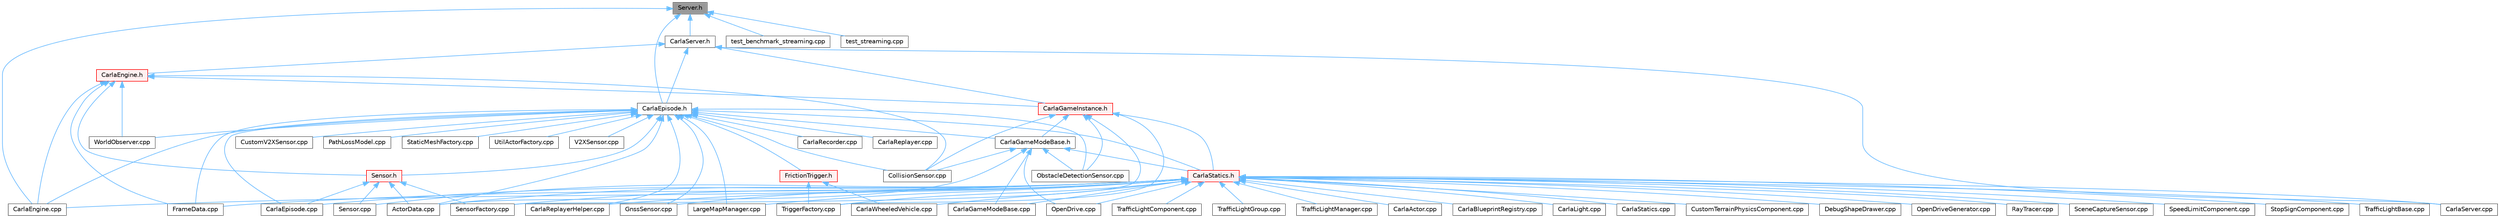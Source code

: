 digraph "Server.h"
{
 // INTERACTIVE_SVG=YES
 // LATEX_PDF_SIZE
  bgcolor="transparent";
  edge [fontname=Helvetica,fontsize=10,labelfontname=Helvetica,labelfontsize=10];
  node [fontname=Helvetica,fontsize=10,shape=box,height=0.2,width=0.4];
  Node1 [id="Node000001",label="Server.h",height=0.2,width=0.4,color="gray40", fillcolor="grey60", style="filled", fontcolor="black",tooltip=" "];
  Node1 -> Node2 [id="edge1_Node000001_Node000002",dir="back",color="steelblue1",style="solid",tooltip=" "];
  Node2 [id="Node000002",label="CarlaEngine.cpp",height=0.2,width=0.4,color="grey40", fillcolor="white", style="filled",URL="$d6/da1/CarlaEngine_8cpp.html",tooltip=" "];
  Node1 -> Node3 [id="edge2_Node000001_Node000003",dir="back",color="steelblue1",style="solid",tooltip=" "];
  Node3 [id="Node000003",label="CarlaEpisode.h",height=0.2,width=0.4,color="grey40", fillcolor="white", style="filled",URL="$de/db8/CarlaEpisode_8h.html",tooltip=" "];
  Node3 -> Node4 [id="edge3_Node000003_Node000004",dir="back",color="steelblue1",style="solid",tooltip=" "];
  Node4 [id="Node000004",label="ActorData.cpp",height=0.2,width=0.4,color="grey40", fillcolor="white", style="filled",URL="$da/d7f/ActorData_8cpp.html",tooltip=" "];
  Node3 -> Node2 [id="edge4_Node000003_Node000002",dir="back",color="steelblue1",style="solid",tooltip=" "];
  Node3 -> Node5 [id="edge5_Node000003_Node000005",dir="back",color="steelblue1",style="solid",tooltip=" "];
  Node5 [id="Node000005",label="CarlaEpisode.cpp",height=0.2,width=0.4,color="grey40", fillcolor="white", style="filled",URL="$d6/dd9/CarlaEpisode_8cpp.html",tooltip=" "];
  Node3 -> Node6 [id="edge6_Node000003_Node000006",dir="back",color="steelblue1",style="solid",tooltip=" "];
  Node6 [id="Node000006",label="CarlaGameModeBase.h",height=0.2,width=0.4,color="grey40", fillcolor="white", style="filled",URL="$d3/d49/CarlaGameModeBase_8h.html",tooltip=" "];
  Node6 -> Node4 [id="edge7_Node000006_Node000004",dir="back",color="steelblue1",style="solid",tooltip=" "];
  Node6 -> Node7 [id="edge8_Node000006_Node000007",dir="back",color="steelblue1",style="solid",tooltip=" "];
  Node7 [id="Node000007",label="CarlaGameModeBase.cpp",height=0.2,width=0.4,color="grey40", fillcolor="white", style="filled",URL="$d0/d2e/CarlaGameModeBase_8cpp.html",tooltip=" "];
  Node6 -> Node8 [id="edge9_Node000006_Node000008",dir="back",color="steelblue1",style="solid",tooltip=" "];
  Node8 [id="Node000008",label="CarlaStatics.h",height=0.2,width=0.4,color="red", fillcolor="#FFF0F0", style="filled",URL="$d9/dc8/CarlaStatics_8h.html",tooltip=" "];
  Node8 -> Node4 [id="edge10_Node000008_Node000004",dir="back",color="steelblue1",style="solid",tooltip=" "];
  Node8 -> Node9 [id="edge11_Node000008_Node000009",dir="back",color="steelblue1",style="solid",tooltip=" "];
  Node9 [id="Node000009",label="CarlaActor.cpp",height=0.2,width=0.4,color="grey40", fillcolor="white", style="filled",URL="$d3/d43/CarlaActor_8cpp.html",tooltip=" "];
  Node8 -> Node10 [id="edge12_Node000008_Node000010",dir="back",color="steelblue1",style="solid",tooltip=" "];
  Node10 [id="Node000010",label="CarlaBlueprintRegistry.cpp",height=0.2,width=0.4,color="grey40", fillcolor="white", style="filled",URL="$d0/d3b/CarlaBlueprintRegistry_8cpp.html",tooltip=" "];
  Node8 -> Node2 [id="edge13_Node000008_Node000002",dir="back",color="steelblue1",style="solid",tooltip=" "];
  Node8 -> Node5 [id="edge14_Node000008_Node000005",dir="back",color="steelblue1",style="solid",tooltip=" "];
  Node8 -> Node7 [id="edge15_Node000008_Node000007",dir="back",color="steelblue1",style="solid",tooltip=" "];
  Node8 -> Node11 [id="edge16_Node000008_Node000011",dir="back",color="steelblue1",style="solid",tooltip=" "];
  Node11 [id="Node000011",label="CarlaLight.cpp",height=0.2,width=0.4,color="grey40", fillcolor="white", style="filled",URL="$d9/d95/CarlaLight_8cpp.html",tooltip=" "];
  Node8 -> Node12 [id="edge17_Node000008_Node000012",dir="back",color="steelblue1",style="solid",tooltip=" "];
  Node12 [id="Node000012",label="CarlaReplayerHelper.cpp",height=0.2,width=0.4,color="grey40", fillcolor="white", style="filled",URL="$d2/d32/CarlaReplayerHelper_8cpp.html",tooltip=" "];
  Node8 -> Node13 [id="edge18_Node000008_Node000013",dir="back",color="steelblue1",style="solid",tooltip=" "];
  Node13 [id="Node000013",label="CarlaServer.cpp",height=0.2,width=0.4,color="grey40", fillcolor="white", style="filled",URL="$db/d6c/CarlaServer_8cpp.html",tooltip=" "];
  Node8 -> Node14 [id="edge19_Node000008_Node000014",dir="back",color="steelblue1",style="solid",tooltip=" "];
  Node14 [id="Node000014",label="CarlaStatics.cpp",height=0.2,width=0.4,color="grey40", fillcolor="white", style="filled",URL="$d5/d6e/CarlaStatics_8cpp.html",tooltip=" "];
  Node8 -> Node15 [id="edge20_Node000008_Node000015",dir="back",color="steelblue1",style="solid",tooltip=" "];
  Node15 [id="Node000015",label="CarlaWheeledVehicle.cpp",height=0.2,width=0.4,color="grey40", fillcolor="white", style="filled",URL="$dc/d65/CarlaWheeledVehicle_8cpp.html",tooltip=" "];
  Node8 -> Node16 [id="edge21_Node000008_Node000016",dir="back",color="steelblue1",style="solid",tooltip=" "];
  Node16 [id="Node000016",label="CustomTerrainPhysicsComponent.cpp",height=0.2,width=0.4,color="grey40", fillcolor="white", style="filled",URL="$d1/d59/CustomTerrainPhysicsComponent_8cpp.html",tooltip=" "];
  Node8 -> Node17 [id="edge22_Node000008_Node000017",dir="back",color="steelblue1",style="solid",tooltip=" "];
  Node17 [id="Node000017",label="DebugShapeDrawer.cpp",height=0.2,width=0.4,color="grey40", fillcolor="white", style="filled",URL="$d3/d7b/DebugShapeDrawer_8cpp.html",tooltip=" "];
  Node8 -> Node18 [id="edge23_Node000008_Node000018",dir="back",color="steelblue1",style="solid",tooltip=" "];
  Node18 [id="Node000018",label="FrameData.cpp",height=0.2,width=0.4,color="grey40", fillcolor="white", style="filled",URL="$df/d8a/FrameData_8cpp.html",tooltip=" "];
  Node8 -> Node19 [id="edge24_Node000008_Node000019",dir="back",color="steelblue1",style="solid",tooltip=" "];
  Node19 [id="Node000019",label="GnssSensor.cpp",height=0.2,width=0.4,color="grey40", fillcolor="white", style="filled",URL="$d7/d22/GnssSensor_8cpp.html",tooltip=" "];
  Node8 -> Node20 [id="edge25_Node000008_Node000020",dir="back",color="steelblue1",style="solid",tooltip=" "];
  Node20 [id="Node000020",label="LargeMapManager.cpp",height=0.2,width=0.4,color="grey40", fillcolor="white", style="filled",URL="$df/d6c/LargeMapManager_8cpp.html",tooltip=" "];
  Node8 -> Node21 [id="edge26_Node000008_Node000021",dir="back",color="steelblue1",style="solid",tooltip=" "];
  Node21 [id="Node000021",label="OpenDrive.cpp",height=0.2,width=0.4,color="grey40", fillcolor="white", style="filled",URL="$d9/d30/Unreal_2CarlaUE4_2Plugins_2Carla_2Source_2Carla_2OpenDrive_2OpenDrive_8cpp.html",tooltip=" "];
  Node8 -> Node22 [id="edge27_Node000008_Node000022",dir="back",color="steelblue1",style="solid",tooltip=" "];
  Node22 [id="Node000022",label="OpenDriveGenerator.cpp",height=0.2,width=0.4,color="grey40", fillcolor="white", style="filled",URL="$dc/d85/OpenDriveGenerator_8cpp.html",tooltip=" "];
  Node8 -> Node23 [id="edge28_Node000008_Node000023",dir="back",color="steelblue1",style="solid",tooltip=" "];
  Node23 [id="Node000023",label="RayTracer.cpp",height=0.2,width=0.4,color="grey40", fillcolor="white", style="filled",URL="$de/dc2/RayTracer_8cpp.html",tooltip=" "];
  Node8 -> Node24 [id="edge29_Node000008_Node000024",dir="back",color="steelblue1",style="solid",tooltip=" "];
  Node24 [id="Node000024",label="SceneCaptureSensor.cpp",height=0.2,width=0.4,color="grey40", fillcolor="white", style="filled",URL="$db/d2d/SceneCaptureSensor_8cpp.html",tooltip=" "];
  Node8 -> Node25 [id="edge30_Node000008_Node000025",dir="back",color="steelblue1",style="solid",tooltip=" "];
  Node25 [id="Node000025",label="Sensor.cpp",height=0.2,width=0.4,color="grey40", fillcolor="white", style="filled",URL="$d7/d16/Sensor_8cpp.html",tooltip=" "];
  Node8 -> Node26 [id="edge31_Node000008_Node000026",dir="back",color="steelblue1",style="solid",tooltip=" "];
  Node26 [id="Node000026",label="SensorFactory.cpp",height=0.2,width=0.4,color="grey40", fillcolor="white", style="filled",URL="$d0/dde/SensorFactory_8cpp.html",tooltip=" "];
  Node8 -> Node27 [id="edge32_Node000008_Node000027",dir="back",color="steelblue1",style="solid",tooltip=" "];
  Node27 [id="Node000027",label="SpeedLimitComponent.cpp",height=0.2,width=0.4,color="grey40", fillcolor="white", style="filled",URL="$d2/dd9/SpeedLimitComponent_8cpp.html",tooltip=" "];
  Node8 -> Node28 [id="edge33_Node000008_Node000028",dir="back",color="steelblue1",style="solid",tooltip=" "];
  Node28 [id="Node000028",label="StopSignComponent.cpp",height=0.2,width=0.4,color="grey40", fillcolor="white", style="filled",URL="$d6/ddb/StopSignComponent_8cpp.html",tooltip=" "];
  Node8 -> Node29 [id="edge34_Node000008_Node000029",dir="back",color="steelblue1",style="solid",tooltip=" "];
  Node29 [id="Node000029",label="TrafficLightBase.cpp",height=0.2,width=0.4,color="grey40", fillcolor="white", style="filled",URL="$d2/d40/TrafficLightBase_8cpp.html",tooltip=" "];
  Node8 -> Node30 [id="edge35_Node000008_Node000030",dir="back",color="steelblue1",style="solid",tooltip=" "];
  Node30 [id="Node000030",label="TrafficLightComponent.cpp",height=0.2,width=0.4,color="grey40", fillcolor="white", style="filled",URL="$d3/dcd/TrafficLightComponent_8cpp.html",tooltip=" "];
  Node8 -> Node31 [id="edge36_Node000008_Node000031",dir="back",color="steelblue1",style="solid",tooltip=" "];
  Node31 [id="Node000031",label="TrafficLightGroup.cpp",height=0.2,width=0.4,color="grey40", fillcolor="white", style="filled",URL="$db/d9a/TrafficLightGroup_8cpp.html",tooltip=" "];
  Node8 -> Node32 [id="edge37_Node000008_Node000032",dir="back",color="steelblue1",style="solid",tooltip=" "];
  Node32 [id="Node000032",label="TrafficLightManager.cpp",height=0.2,width=0.4,color="grey40", fillcolor="white", style="filled",URL="$d6/d3f/TrafficLightManager_8cpp.html",tooltip=" "];
  Node8 -> Node33 [id="edge38_Node000008_Node000033",dir="back",color="steelblue1",style="solid",tooltip=" "];
  Node33 [id="Node000033",label="TriggerFactory.cpp",height=0.2,width=0.4,color="grey40", fillcolor="white", style="filled",URL="$d3/da1/TriggerFactory_8cpp.html",tooltip=" "];
  Node6 -> Node36 [id="edge39_Node000006_Node000036",dir="back",color="steelblue1",style="solid",tooltip=" "];
  Node36 [id="Node000036",label="CollisionSensor.cpp",height=0.2,width=0.4,color="grey40", fillcolor="white", style="filled",URL="$da/df0/CollisionSensor_8cpp.html",tooltip=" "];
  Node6 -> Node37 [id="edge40_Node000006_Node000037",dir="back",color="steelblue1",style="solid",tooltip=" "];
  Node37 [id="Node000037",label="ObstacleDetectionSensor.cpp",height=0.2,width=0.4,color="grey40", fillcolor="white", style="filled",URL="$d2/d70/ObstacleDetectionSensor_8cpp.html",tooltip=" "];
  Node6 -> Node21 [id="edge41_Node000006_Node000021",dir="back",color="steelblue1",style="solid",tooltip=" "];
  Node3 -> Node38 [id="edge42_Node000003_Node000038",dir="back",color="steelblue1",style="solid",tooltip=" "];
  Node38 [id="Node000038",label="CarlaRecorder.cpp",height=0.2,width=0.4,color="grey40", fillcolor="white", style="filled",URL="$da/d49/CarlaRecorder_8cpp.html",tooltip=" "];
  Node3 -> Node39 [id="edge43_Node000003_Node000039",dir="back",color="steelblue1",style="solid",tooltip=" "];
  Node39 [id="Node000039",label="CarlaReplayer.cpp",height=0.2,width=0.4,color="grey40", fillcolor="white", style="filled",URL="$db/dba/CarlaReplayer_8cpp.html",tooltip=" "];
  Node3 -> Node12 [id="edge44_Node000003_Node000012",dir="back",color="steelblue1",style="solid",tooltip=" "];
  Node3 -> Node8 [id="edge45_Node000003_Node000008",dir="back",color="steelblue1",style="solid",tooltip=" "];
  Node3 -> Node36 [id="edge46_Node000003_Node000036",dir="back",color="steelblue1",style="solid",tooltip=" "];
  Node3 -> Node40 [id="edge47_Node000003_Node000040",dir="back",color="steelblue1",style="solid",tooltip=" "];
  Node40 [id="Node000040",label="CustomV2XSensor.cpp",height=0.2,width=0.4,color="grey40", fillcolor="white", style="filled",URL="$d8/d97/CustomV2XSensor_8cpp.html",tooltip=" "];
  Node3 -> Node18 [id="edge48_Node000003_Node000018",dir="back",color="steelblue1",style="solid",tooltip=" "];
  Node3 -> Node41 [id="edge49_Node000003_Node000041",dir="back",color="steelblue1",style="solid",tooltip=" "];
  Node41 [id="Node000041",label="FrictionTrigger.h",height=0.2,width=0.4,color="red", fillcolor="#FFF0F0", style="filled",URL="$d4/d30/FrictionTrigger_8h.html",tooltip=" "];
  Node41 -> Node15 [id="edge50_Node000041_Node000015",dir="back",color="steelblue1",style="solid",tooltip=" "];
  Node41 -> Node33 [id="edge51_Node000041_Node000033",dir="back",color="steelblue1",style="solid",tooltip=" "];
  Node3 -> Node19 [id="edge52_Node000003_Node000019",dir="back",color="steelblue1",style="solid",tooltip=" "];
  Node3 -> Node20 [id="edge53_Node000003_Node000020",dir="back",color="steelblue1",style="solid",tooltip=" "];
  Node3 -> Node37 [id="edge54_Node000003_Node000037",dir="back",color="steelblue1",style="solid",tooltip=" "];
  Node3 -> Node43 [id="edge55_Node000003_Node000043",dir="back",color="steelblue1",style="solid",tooltip=" "];
  Node43 [id="Node000043",label="PathLossModel.cpp",height=0.2,width=0.4,color="grey40", fillcolor="white", style="filled",URL="$d9/dcb/PathLossModel_8cpp.html",tooltip=" "];
  Node3 -> Node44 [id="edge56_Node000003_Node000044",dir="back",color="steelblue1",style="solid",tooltip=" "];
  Node44 [id="Node000044",label="Sensor.h",height=0.2,width=0.4,color="red", fillcolor="#FFF0F0", style="filled",URL="$d7/d7d/Unreal_2CarlaUE4_2Plugins_2Carla_2Source_2Carla_2Sensor_2Sensor_8h.html",tooltip=" "];
  Node44 -> Node4 [id="edge57_Node000044_Node000004",dir="back",color="steelblue1",style="solid",tooltip=" "];
  Node44 -> Node5 [id="edge58_Node000044_Node000005",dir="back",color="steelblue1",style="solid",tooltip=" "];
  Node44 -> Node25 [id="edge59_Node000044_Node000025",dir="back",color="steelblue1",style="solid",tooltip=" "];
  Node44 -> Node26 [id="edge60_Node000044_Node000026",dir="back",color="steelblue1",style="solid",tooltip=" "];
  Node3 -> Node73 [id="edge61_Node000003_Node000073",dir="back",color="steelblue1",style="solid",tooltip=" "];
  Node73 [id="Node000073",label="StaticMeshFactory.cpp",height=0.2,width=0.4,color="grey40", fillcolor="white", style="filled",URL="$d7/dc4/StaticMeshFactory_8cpp.html",tooltip=" "];
  Node3 -> Node74 [id="edge62_Node000003_Node000074",dir="back",color="steelblue1",style="solid",tooltip=" "];
  Node74 [id="Node000074",label="UtilActorFactory.cpp",height=0.2,width=0.4,color="grey40", fillcolor="white", style="filled",URL="$dc/df0/UtilActorFactory_8cpp.html",tooltip=" "];
  Node3 -> Node48 [id="edge63_Node000003_Node000048",dir="back",color="steelblue1",style="solid",tooltip=" "];
  Node48 [id="Node000048",label="V2XSensor.cpp",height=0.2,width=0.4,color="grey40", fillcolor="white", style="filled",URL="$d2/df9/V2XSensor_8cpp.html",tooltip=" "];
  Node3 -> Node92 [id="edge64_Node000003_Node000092",dir="back",color="steelblue1",style="solid",tooltip=" "];
  Node92 [id="Node000092",label="WorldObserver.cpp",height=0.2,width=0.4,color="grey40", fillcolor="white", style="filled",URL="$d9/de7/WorldObserver_8cpp.html",tooltip=" "];
  Node1 -> Node93 [id="edge65_Node000001_Node000093",dir="back",color="steelblue1",style="solid",tooltip=" "];
  Node93 [id="Node000093",label="CarlaServer.h",height=0.2,width=0.4,color="grey40", fillcolor="white", style="filled",URL="$d0/d35/CarlaServer_8h.html",tooltip=" "];
  Node93 -> Node94 [id="edge66_Node000093_Node000094",dir="back",color="steelblue1",style="solid",tooltip=" "];
  Node94 [id="Node000094",label="CarlaEngine.h",height=0.2,width=0.4,color="red", fillcolor="#FFF0F0", style="filled",URL="$d0/d11/CarlaEngine_8h.html",tooltip=" "];
  Node94 -> Node2 [id="edge67_Node000094_Node000002",dir="back",color="steelblue1",style="solid",tooltip=" "];
  Node94 -> Node97 [id="edge68_Node000094_Node000097",dir="back",color="steelblue1",style="solid",tooltip=" "];
  Node97 [id="Node000097",label="CarlaGameInstance.h",height=0.2,width=0.4,color="red", fillcolor="#FFF0F0", style="filled",URL="$d2/dba/CarlaGameInstance_8h.html",tooltip=" "];
  Node97 -> Node6 [id="edge69_Node000097_Node000006",dir="back",color="steelblue1",style="solid",tooltip=" "];
  Node97 -> Node8 [id="edge70_Node000097_Node000008",dir="back",color="steelblue1",style="solid",tooltip=" "];
  Node97 -> Node36 [id="edge71_Node000097_Node000036",dir="back",color="steelblue1",style="solid",tooltip=" "];
  Node97 -> Node37 [id="edge72_Node000097_Node000037",dir="back",color="steelblue1",style="solid",tooltip=" "];
  Node97 -> Node26 [id="edge73_Node000097_Node000026",dir="back",color="steelblue1",style="solid",tooltip=" "];
  Node97 -> Node33 [id="edge74_Node000097_Node000033",dir="back",color="steelblue1",style="solid",tooltip=" "];
  Node94 -> Node36 [id="edge75_Node000094_Node000036",dir="back",color="steelblue1",style="solid",tooltip=" "];
  Node94 -> Node18 [id="edge76_Node000094_Node000018",dir="back",color="steelblue1",style="solid",tooltip=" "];
  Node94 -> Node44 [id="edge77_Node000094_Node000044",dir="back",color="steelblue1",style="solid",tooltip=" "];
  Node94 -> Node92 [id="edge78_Node000094_Node000092",dir="back",color="steelblue1",style="solid",tooltip=" "];
  Node93 -> Node3 [id="edge79_Node000093_Node000003",dir="back",color="steelblue1",style="solid",tooltip=" "];
  Node93 -> Node97 [id="edge80_Node000093_Node000097",dir="back",color="steelblue1",style="solid",tooltip=" "];
  Node93 -> Node13 [id="edge81_Node000093_Node000013",dir="back",color="steelblue1",style="solid",tooltip=" "];
  Node1 -> Node104 [id="edge82_Node000001_Node000104",dir="back",color="steelblue1",style="solid",tooltip=" "];
  Node104 [id="Node000104",label="test_benchmark_streaming.cpp",height=0.2,width=0.4,color="grey40", fillcolor="white", style="filled",URL="$db/dc1/test__benchmark__streaming_8cpp.html",tooltip=" "];
  Node1 -> Node105 [id="edge83_Node000001_Node000105",dir="back",color="steelblue1",style="solid",tooltip=" "];
  Node105 [id="Node000105",label="test_streaming.cpp",height=0.2,width=0.4,color="grey40", fillcolor="white", style="filled",URL="$d3/d36/test__streaming_8cpp.html",tooltip=" "];
}
